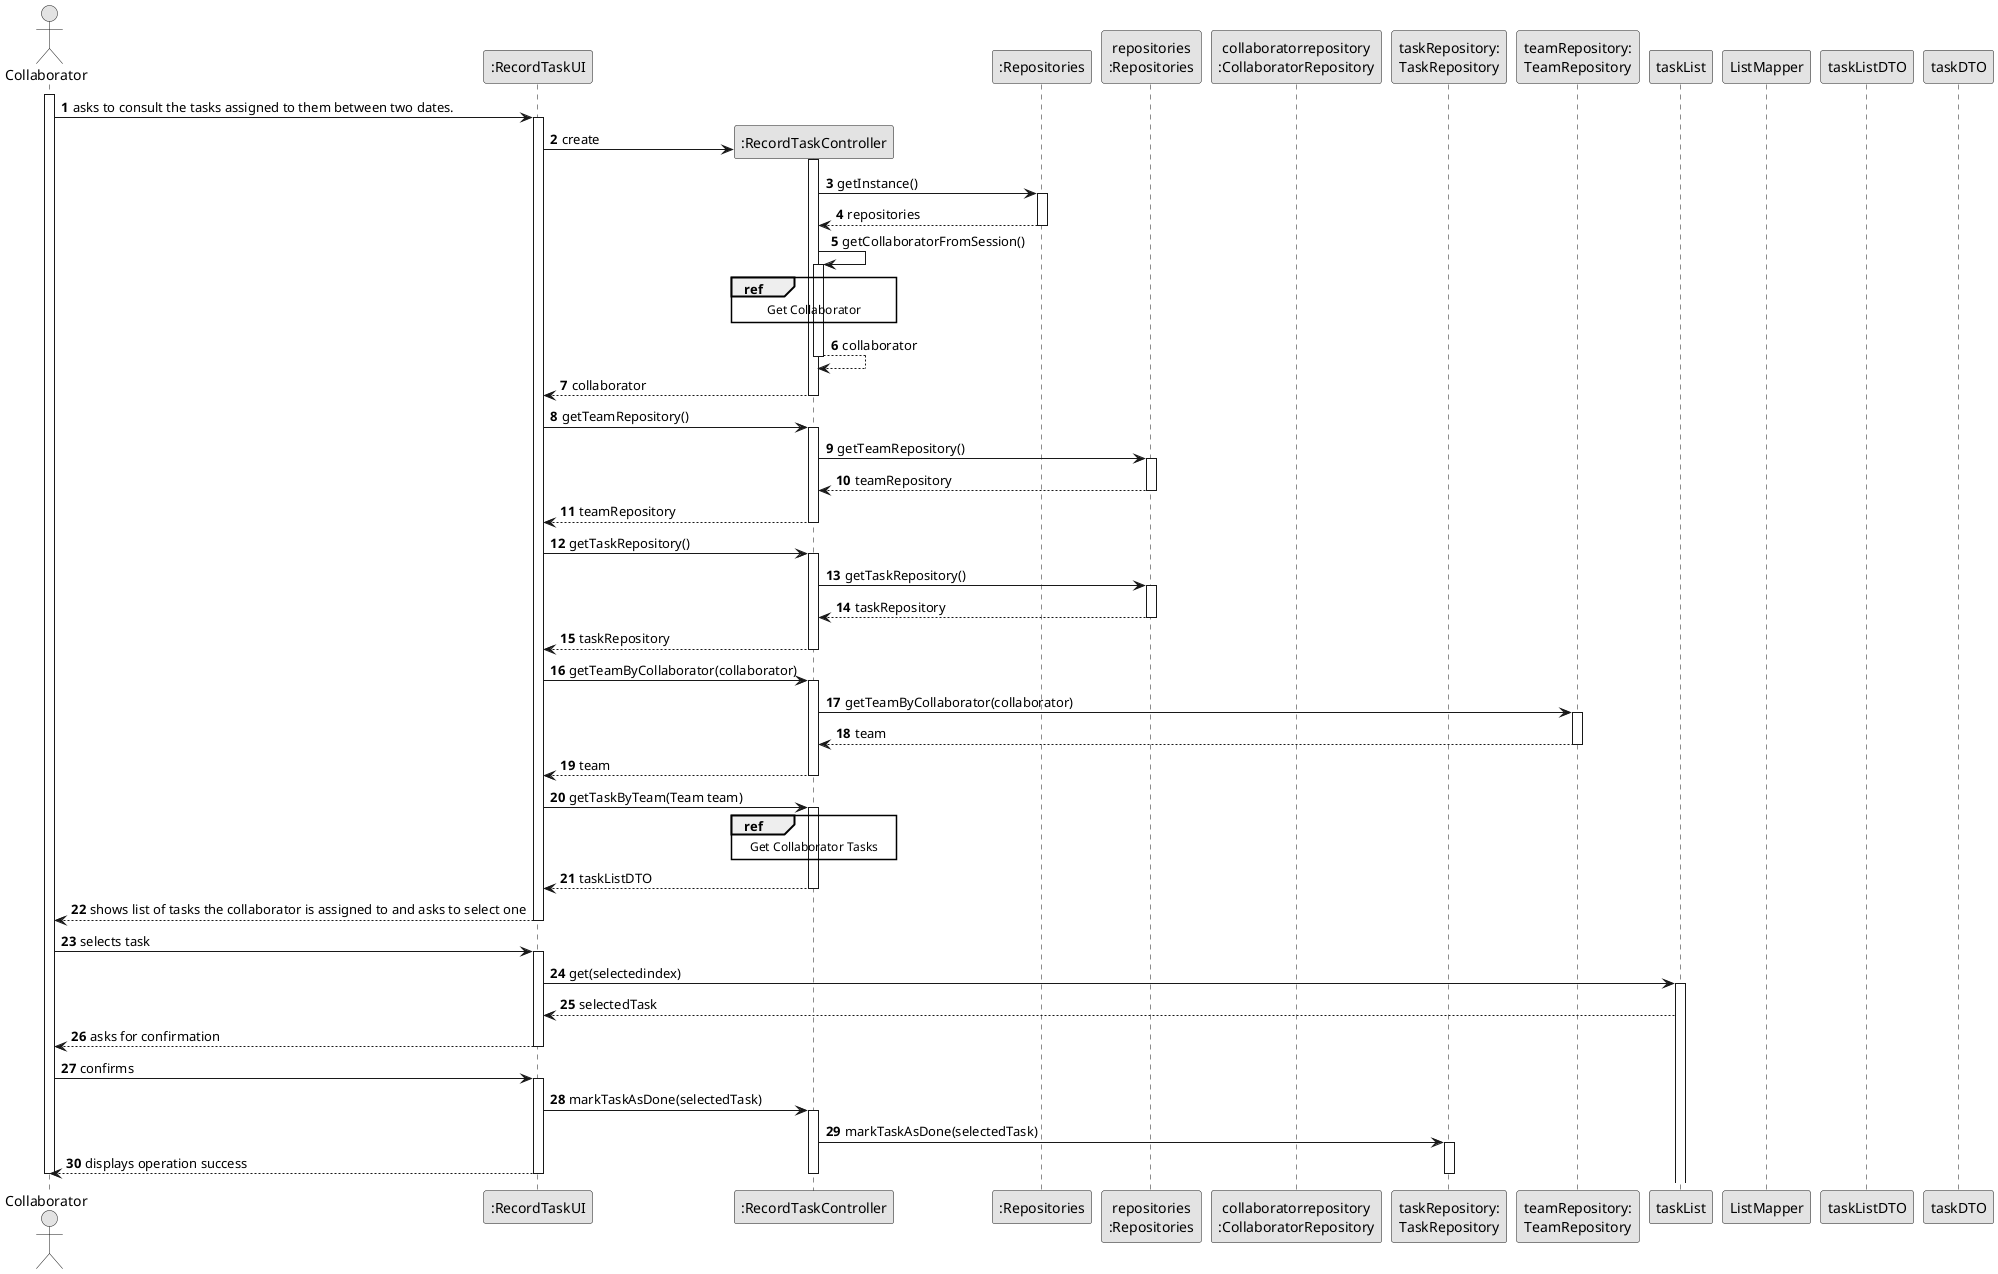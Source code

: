 @startuml
skinparam monochrome true
skinparam packageStyle rectangle
skinparam shadowing false

autonumber

'hide footbox
actor "Collaborator" as ADM
participant ":RecordTaskUI" as UI
participant ":RecordTaskController" as CTRL
participant ":Repositories" as RepositorySingleton
participant "repositories\n:Repositories" as PLAT
participant "collaboratorrepository\n:CollaboratorRepository" as CR
participant "taskRepository:\nTaskRepository" as TAR
participant "teamRepository:\nTeamRepository" as TER
participant "taskList" as TL
participant "ListMapper" as LM
participant "taskListDTO" as TLDTO
participant "taskDTO" as TDTO


activate ADM

        ADM -> UI : asks to consult the tasks assigned to them between two dates.

        activate UI

'            UI --> ADM : requests data (reference, description,  informal \n description, technical description, duration, cost)
            'create CTRL
            UI -> CTRL** : create
            activate CTRL

                                  CTRL -> RepositorySingleton : getInstance()
                                                    activate RepositorySingleton

                                                        RepositorySingleton --> CTRL: repositories
                                                    deactivate RepositorySingleton

                                                     CTRL -> CTRL : getCollaboratorFromSession()
                                                     activate CTRL

                                                     ref over CTRL
                                                     Get Collaborator
                                                     end

                                                         CTRL --> CTRL : collaborator
                                                     deactivate CTRL

                                                     CTRL --> UI : collaborator
                                                     deactivate CTRL

            UI -> CTRL : getTeamRepository()
            activate CTRL

                CTRL -> PLAT : getTeamRepository()
                activate PLAT

           PLAT --> CTRL : teamRepository
           deactivate PLAT

           CTRL --> UI : teamRepository
           deactivate CTRL

                       UI -> CTRL : getTaskRepository()
                       activate CTRL

                           CTRL -> PLAT : getTaskRepository()
                           activate PLAT

                      PLAT --> CTRL : taskRepository
                      deactivate PLAT

                      CTRL --> UI : taskRepository
                      deactivate CTRL

                    UI -> CTRL : getTeamByCollaborator(collaborator)
                    activate CTRL

                        CTRL -> TER : getTeamByCollaborator(collaborator)
                        activate TER

                   TER --> CTRL : team
                   deactivate TER

                   CTRL --> UI : team
                   deactivate CTRL
            UI -> CTRL: getTaskByTeam(Team team)
            activate CTRL

            ref over CTRL
            Get Collaborator Tasks
            end

                        CTRL --> UI : taskListDTO
                        deactivate CTRL
        UI --> ADM: shows list of tasks the collaborator is assigned to and asks to select one
        deactivate UI

        ADM -> UI: selects task
        activate UI

        UI -> TL: get(selectedindex)
        activate TL

        TL --> UI: selectedTask

                UI --> ADM: asks for confirmation
                deactivate UI

                ADM -> UI: confirms
                activate UI






        UI -> CTRL : markTaskAsDone(selectedTask)
        activate CTRL

        CTRL -> TAR : markTaskAsDone(selectedTask)
        activate TAR


            UI --> ADM: displays operation success
            deactivate CTRL
            deactivate TAR
    deactivate UI

deactivate ADM

@enduml